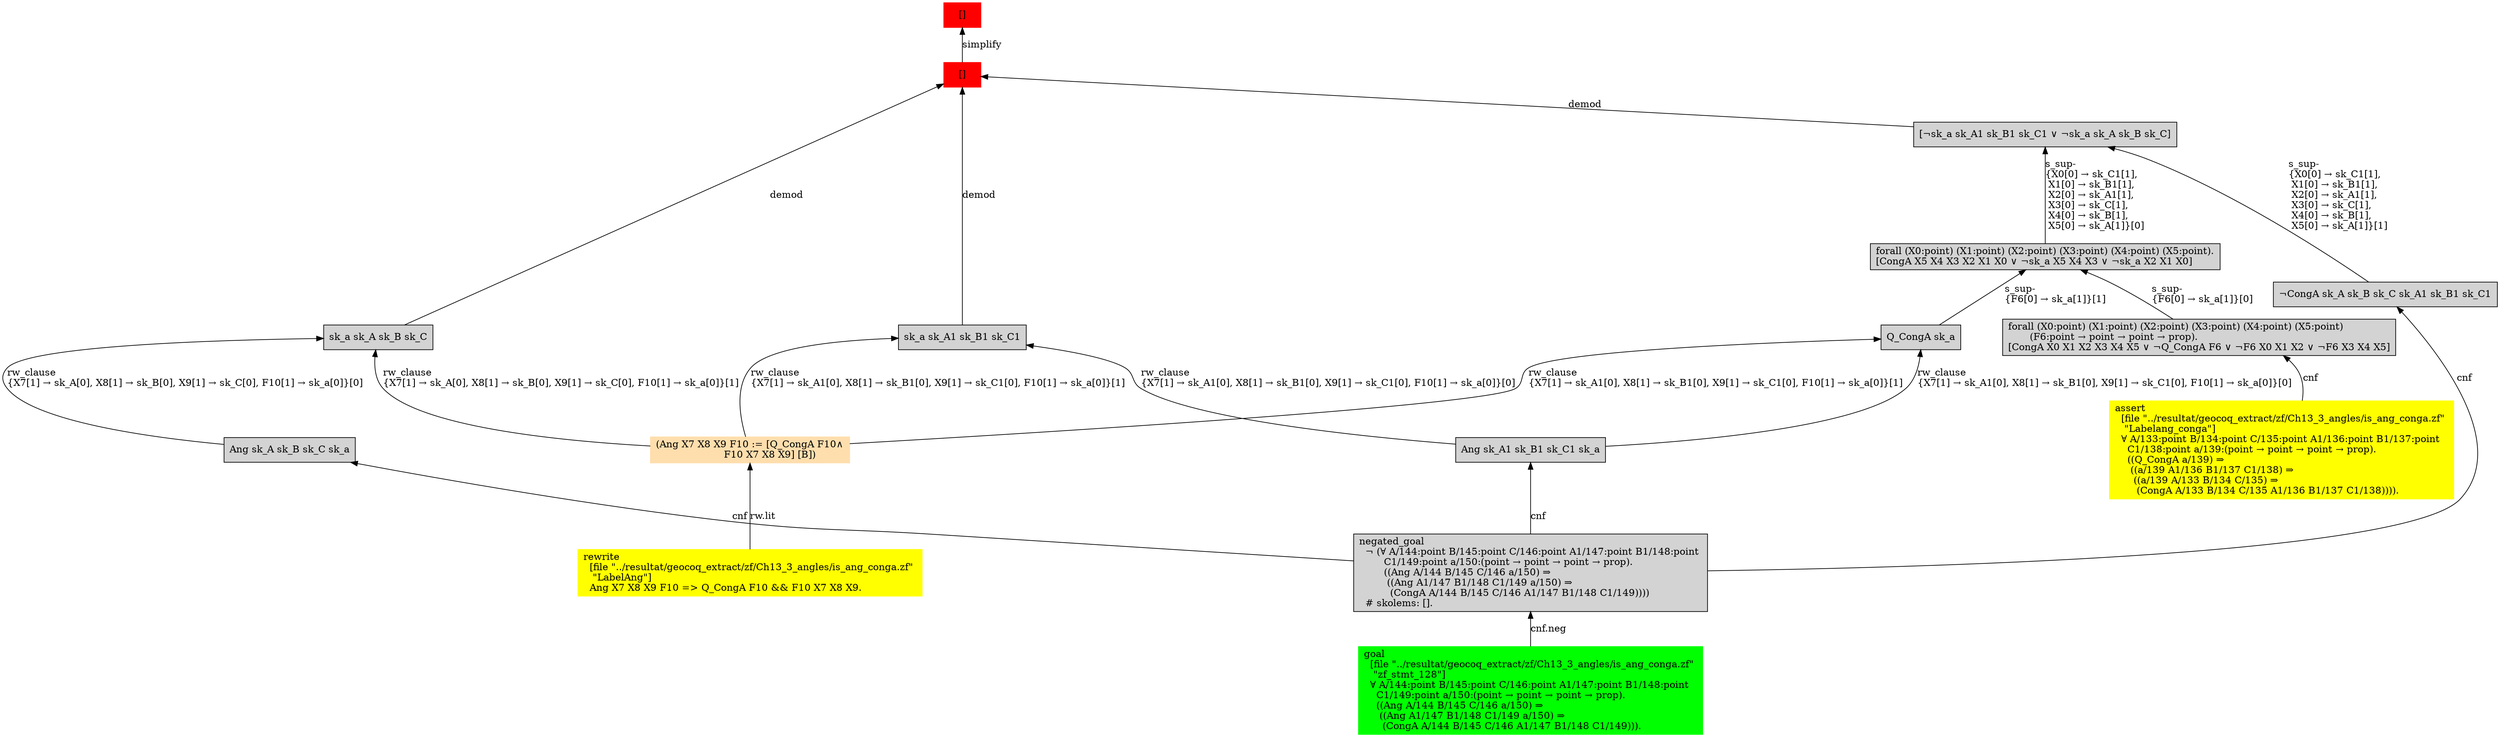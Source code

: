 digraph "unsat_graph" {
  vertex_0 [color=red, label="[]", shape=box, style=filled];
  vertex_0 -> vertex_1 [label="simplify", dir="back"];
  vertex_1 [color=red, label="[]", shape=box, style=filled];
  vertex_1 -> vertex_2 [label="demod", dir="back"];
  vertex_2 [shape=box, label="sk_a sk_A sk_B sk_C\l", style=filled];
  vertex_2 -> vertex_3 [label="rw_clause\l\{X7[1] → sk_A[0], X8[1] → sk_B[0], X9[1] → sk_C[0], F10[1] → sk_a[0]\}[1]\l", dir="back"];
  vertex_3 [color=navajowhite, shape=box, label="(Ang X7 X8 X9 F10 := [Q_CongA F10∧\l                      F10 X7 X8 X9] [B])\l", style=filled];
  vertex_3 -> vertex_4 [label="rw.lit", dir="back"];
  vertex_4 [color=yellow, shape=box, label="rewrite\l  [file \"../resultat/geocoq_extract/zf/Ch13_3_angles/is_ang_conga.zf\" \l   \"LabelAng\"]\l  Ang X7 X8 X9 F10 =\> Q_CongA F10 && F10 X7 X8 X9.\l", style=filled];
  vertex_2 -> vertex_5 [label="rw_clause\l\{X7[1] → sk_A[0], X8[1] → sk_B[0], X9[1] → sk_C[0], F10[1] → sk_a[0]\}[0]\l", dir="back"];
  vertex_5 [shape=box, label="Ang sk_A sk_B sk_C sk_a\l", style=filled];
  vertex_5 -> vertex_6 [label="cnf", dir="back"];
  vertex_6 [shape=box, label="negated_goal\l  ¬ (∀ A/144:point B/145:point C/146:point A1/147:point B1/148:point \l        C1/149:point a/150:(point → point → point → prop).\l        ((Ang A/144 B/145 C/146 a/150) ⇒\l         ((Ang A1/147 B1/148 C1/149 a/150) ⇒\l          (CongA A/144 B/145 C/146 A1/147 B1/148 C1/149))))\l  # skolems: [].\l", style=filled];
  vertex_6 -> vertex_7 [label="cnf.neg", dir="back"];
  vertex_7 [color=green, shape=box, label="goal\l  [file \"../resultat/geocoq_extract/zf/Ch13_3_angles/is_ang_conga.zf\" \l   \"zf_stmt_128\"]\l  ∀ A/144:point B/145:point C/146:point A1/147:point B1/148:point \l    C1/149:point a/150:(point → point → point → prop).\l    ((Ang A/144 B/145 C/146 a/150) ⇒\l     ((Ang A1/147 B1/148 C1/149 a/150) ⇒\l      (CongA A/144 B/145 C/146 A1/147 B1/148 C1/149))).\l", style=filled];
  vertex_1 -> vertex_8 [label="demod", dir="back"];
  vertex_8 [shape=box, label="sk_a sk_A1 sk_B1 sk_C1\l", style=filled];
  vertex_8 -> vertex_3 [label="rw_clause\l\{X7[1] → sk_A1[0], X8[1] → sk_B1[0], X9[1] → sk_C1[0], F10[1] → sk_a[0]\}[1]\l", dir="back"];
  vertex_8 -> vertex_9 [label="rw_clause\l\{X7[1] → sk_A1[0], X8[1] → sk_B1[0], X9[1] → sk_C1[0], F10[1] → sk_a[0]\}[0]\l", dir="back"];
  vertex_9 [shape=box, label="Ang sk_A1 sk_B1 sk_C1 sk_a\l", style=filled];
  vertex_9 -> vertex_6 [label="cnf", dir="back"];
  vertex_1 -> vertex_10 [label="demod", dir="back"];
  vertex_10 [shape=box, label="[¬sk_a sk_A1 sk_B1 sk_C1 ∨ ¬sk_a sk_A sk_B sk_C]\l", style=filled];
  vertex_10 -> vertex_11 [label="s_sup-\l\{X0[0] → sk_C1[1], \l X1[0] → sk_B1[1], \l X2[0] → sk_A1[1], \l X3[0] → sk_C[1], \l X4[0] → sk_B[1], \l X5[0] → sk_A[1]\}[1]\l", dir="back"];
  vertex_11 [shape=box, label="¬CongA sk_A sk_B sk_C sk_A1 sk_B1 sk_C1\l", style=filled];
  vertex_11 -> vertex_6 [label="cnf", dir="back"];
  vertex_10 -> vertex_12 [label="s_sup-\l\{X0[0] → sk_C1[1], \l X1[0] → sk_B1[1], \l X2[0] → sk_A1[1], \l X3[0] → sk_C[1], \l X4[0] → sk_B[1], \l X5[0] → sk_A[1]\}[0]\l", dir="back"];
  vertex_12 [shape=box, label="forall (X0:point) (X1:point) (X2:point) (X3:point) (X4:point) (X5:point).\l[CongA X5 X4 X3 X2 X1 X0 ∨ ¬sk_a X5 X4 X3 ∨ ¬sk_a X2 X1 X0]\l", style=filled];
  vertex_12 -> vertex_13 [label="s_sup-\l\{F6[0] → sk_a[1]\}[0]\l", dir="back"];
  vertex_13 [shape=box, label="forall (X0:point) (X1:point) (X2:point) (X3:point) (X4:point) (X5:point) \l       (F6:point → point → point → prop).\l[CongA X0 X1 X2 X3 X4 X5 ∨ ¬Q_CongA F6 ∨ ¬F6 X0 X1 X2 ∨ ¬F6 X3 X4 X5]\l", style=filled];
  vertex_13 -> vertex_14 [label="cnf", dir="back"];
  vertex_14 [color=yellow, shape=box, label="assert\l  [file \"../resultat/geocoq_extract/zf/Ch13_3_angles/is_ang_conga.zf\" \l   \"Labelang_conga\"]\l  ∀ A/133:point B/134:point C/135:point A1/136:point B1/137:point \l    C1/138:point a/139:(point → point → point → prop).\l    ((Q_CongA a/139) ⇒\l     ((a/139 A1/136 B1/137 C1/138) ⇒\l      ((a/139 A/133 B/134 C/135) ⇒\l       (CongA A/133 B/134 C/135 A1/136 B1/137 C1/138)))).\l", style=filled];
  vertex_12 -> vertex_15 [label="s_sup-\l\{F6[0] → sk_a[1]\}[1]\l", dir="back"];
  vertex_15 [shape=box, label="Q_CongA sk_a\l", style=filled];
  vertex_15 -> vertex_3 [label="rw_clause\l\{X7[1] → sk_A1[0], X8[1] → sk_B1[0], X9[1] → sk_C1[0], F10[1] → sk_a[0]\}[1]\l", dir="back"];
  vertex_15 -> vertex_9 [label="rw_clause\l\{X7[1] → sk_A1[0], X8[1] → sk_B1[0], X9[1] → sk_C1[0], F10[1] → sk_a[0]\}[0]\l", dir="back"];
  }


